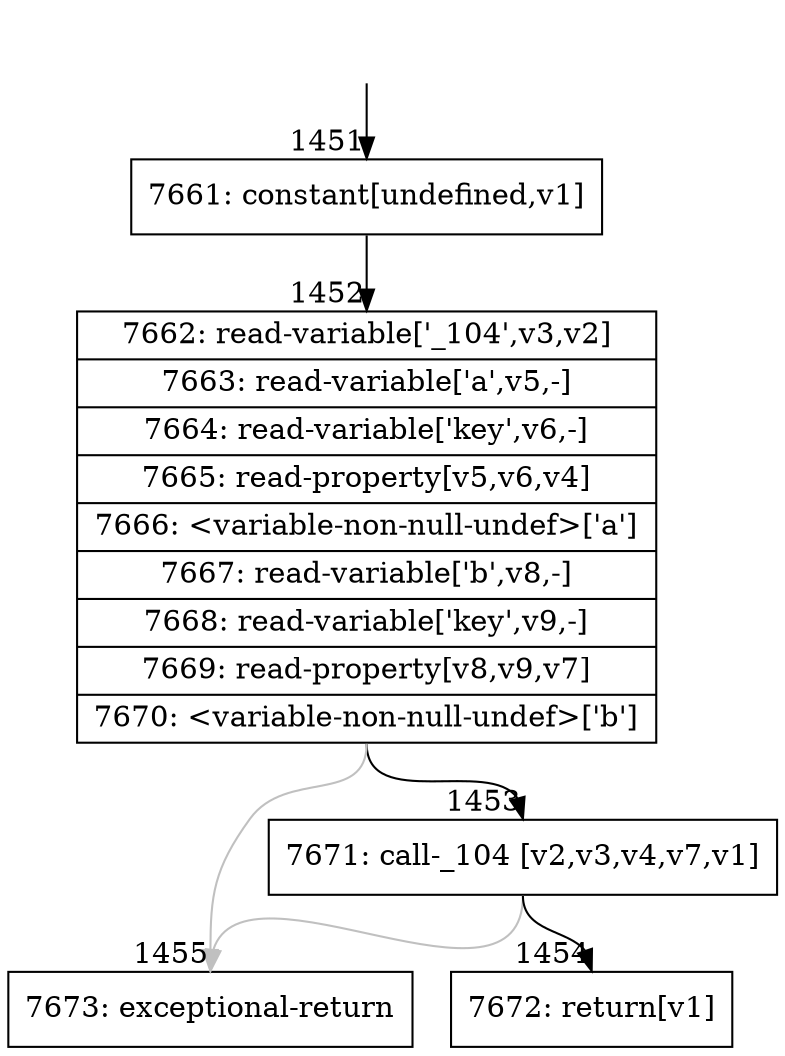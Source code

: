 digraph {
rankdir="TD"
BB_entry98[shape=none,label=""];
BB_entry98 -> BB1451 [tailport=s, headport=n, headlabel="    1451"]
BB1451 [shape=record label="{7661: constant[undefined,v1]}" ] 
BB1451 -> BB1452 [tailport=s, headport=n, headlabel="      1452"]
BB1452 [shape=record label="{7662: read-variable['_104',v3,v2]|7663: read-variable['a',v5,-]|7664: read-variable['key',v6,-]|7665: read-property[v5,v6,v4]|7666: \<variable-non-null-undef\>['a']|7667: read-variable['b',v8,-]|7668: read-variable['key',v9,-]|7669: read-property[v8,v9,v7]|7670: \<variable-non-null-undef\>['b']}" ] 
BB1452 -> BB1453 [tailport=s, headport=n, headlabel="      1453"]
BB1452 -> BB1455 [tailport=s, headport=n, color=gray, headlabel="      1455"]
BB1453 [shape=record label="{7671: call-_104 [v2,v3,v4,v7,v1]}" ] 
BB1453 -> BB1454 [tailport=s, headport=n, headlabel="      1454"]
BB1453 -> BB1455 [tailport=s, headport=n, color=gray]
BB1454 [shape=record label="{7672: return[v1]}" ] 
BB1455 [shape=record label="{7673: exceptional-return}" ] 
//#$~ 802
}
